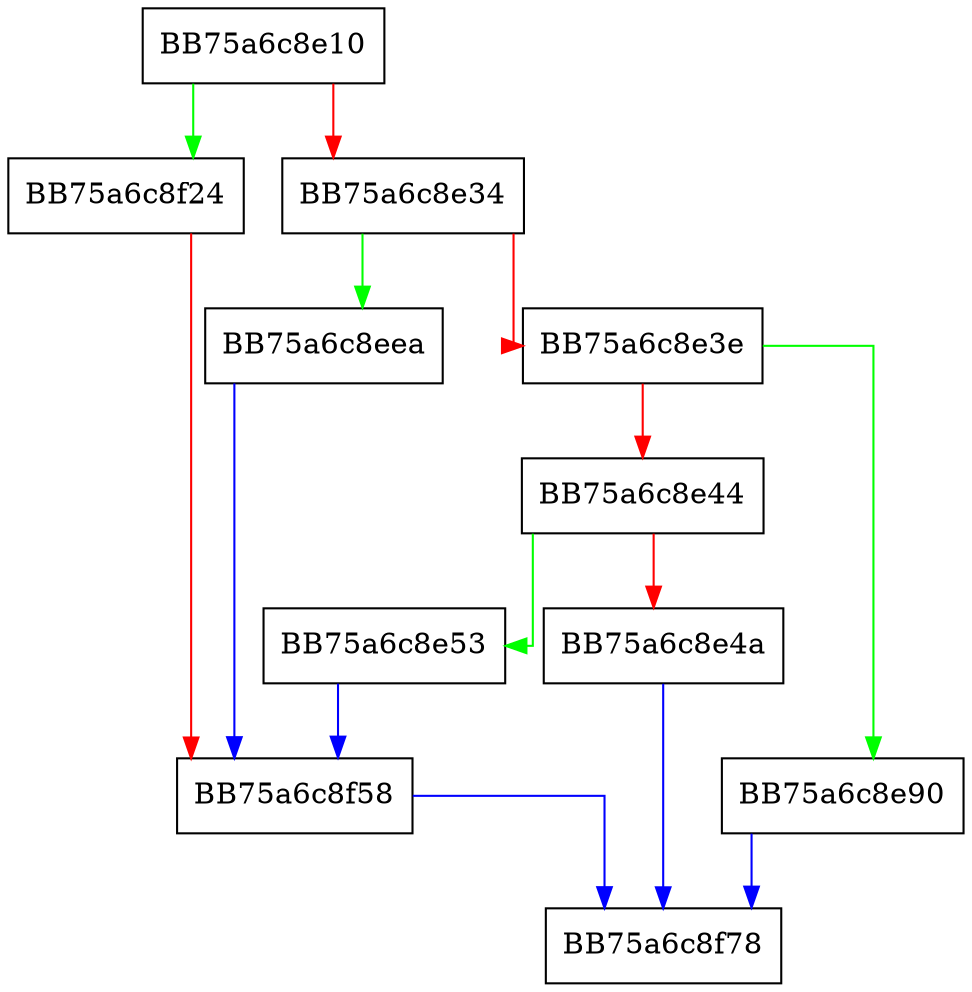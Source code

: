 digraph GetQuery {
  node [shape="box"];
  graph [splines=ortho];
  BB75a6c8e10 -> BB75a6c8f24 [color="green"];
  BB75a6c8e10 -> BB75a6c8e34 [color="red"];
  BB75a6c8e34 -> BB75a6c8eea [color="green"];
  BB75a6c8e34 -> BB75a6c8e3e [color="red"];
  BB75a6c8e3e -> BB75a6c8e90 [color="green"];
  BB75a6c8e3e -> BB75a6c8e44 [color="red"];
  BB75a6c8e44 -> BB75a6c8e53 [color="green"];
  BB75a6c8e44 -> BB75a6c8e4a [color="red"];
  BB75a6c8e4a -> BB75a6c8f78 [color="blue"];
  BB75a6c8e53 -> BB75a6c8f58 [color="blue"];
  BB75a6c8e90 -> BB75a6c8f78 [color="blue"];
  BB75a6c8eea -> BB75a6c8f58 [color="blue"];
  BB75a6c8f24 -> BB75a6c8f58 [color="red"];
  BB75a6c8f58 -> BB75a6c8f78 [color="blue"];
}